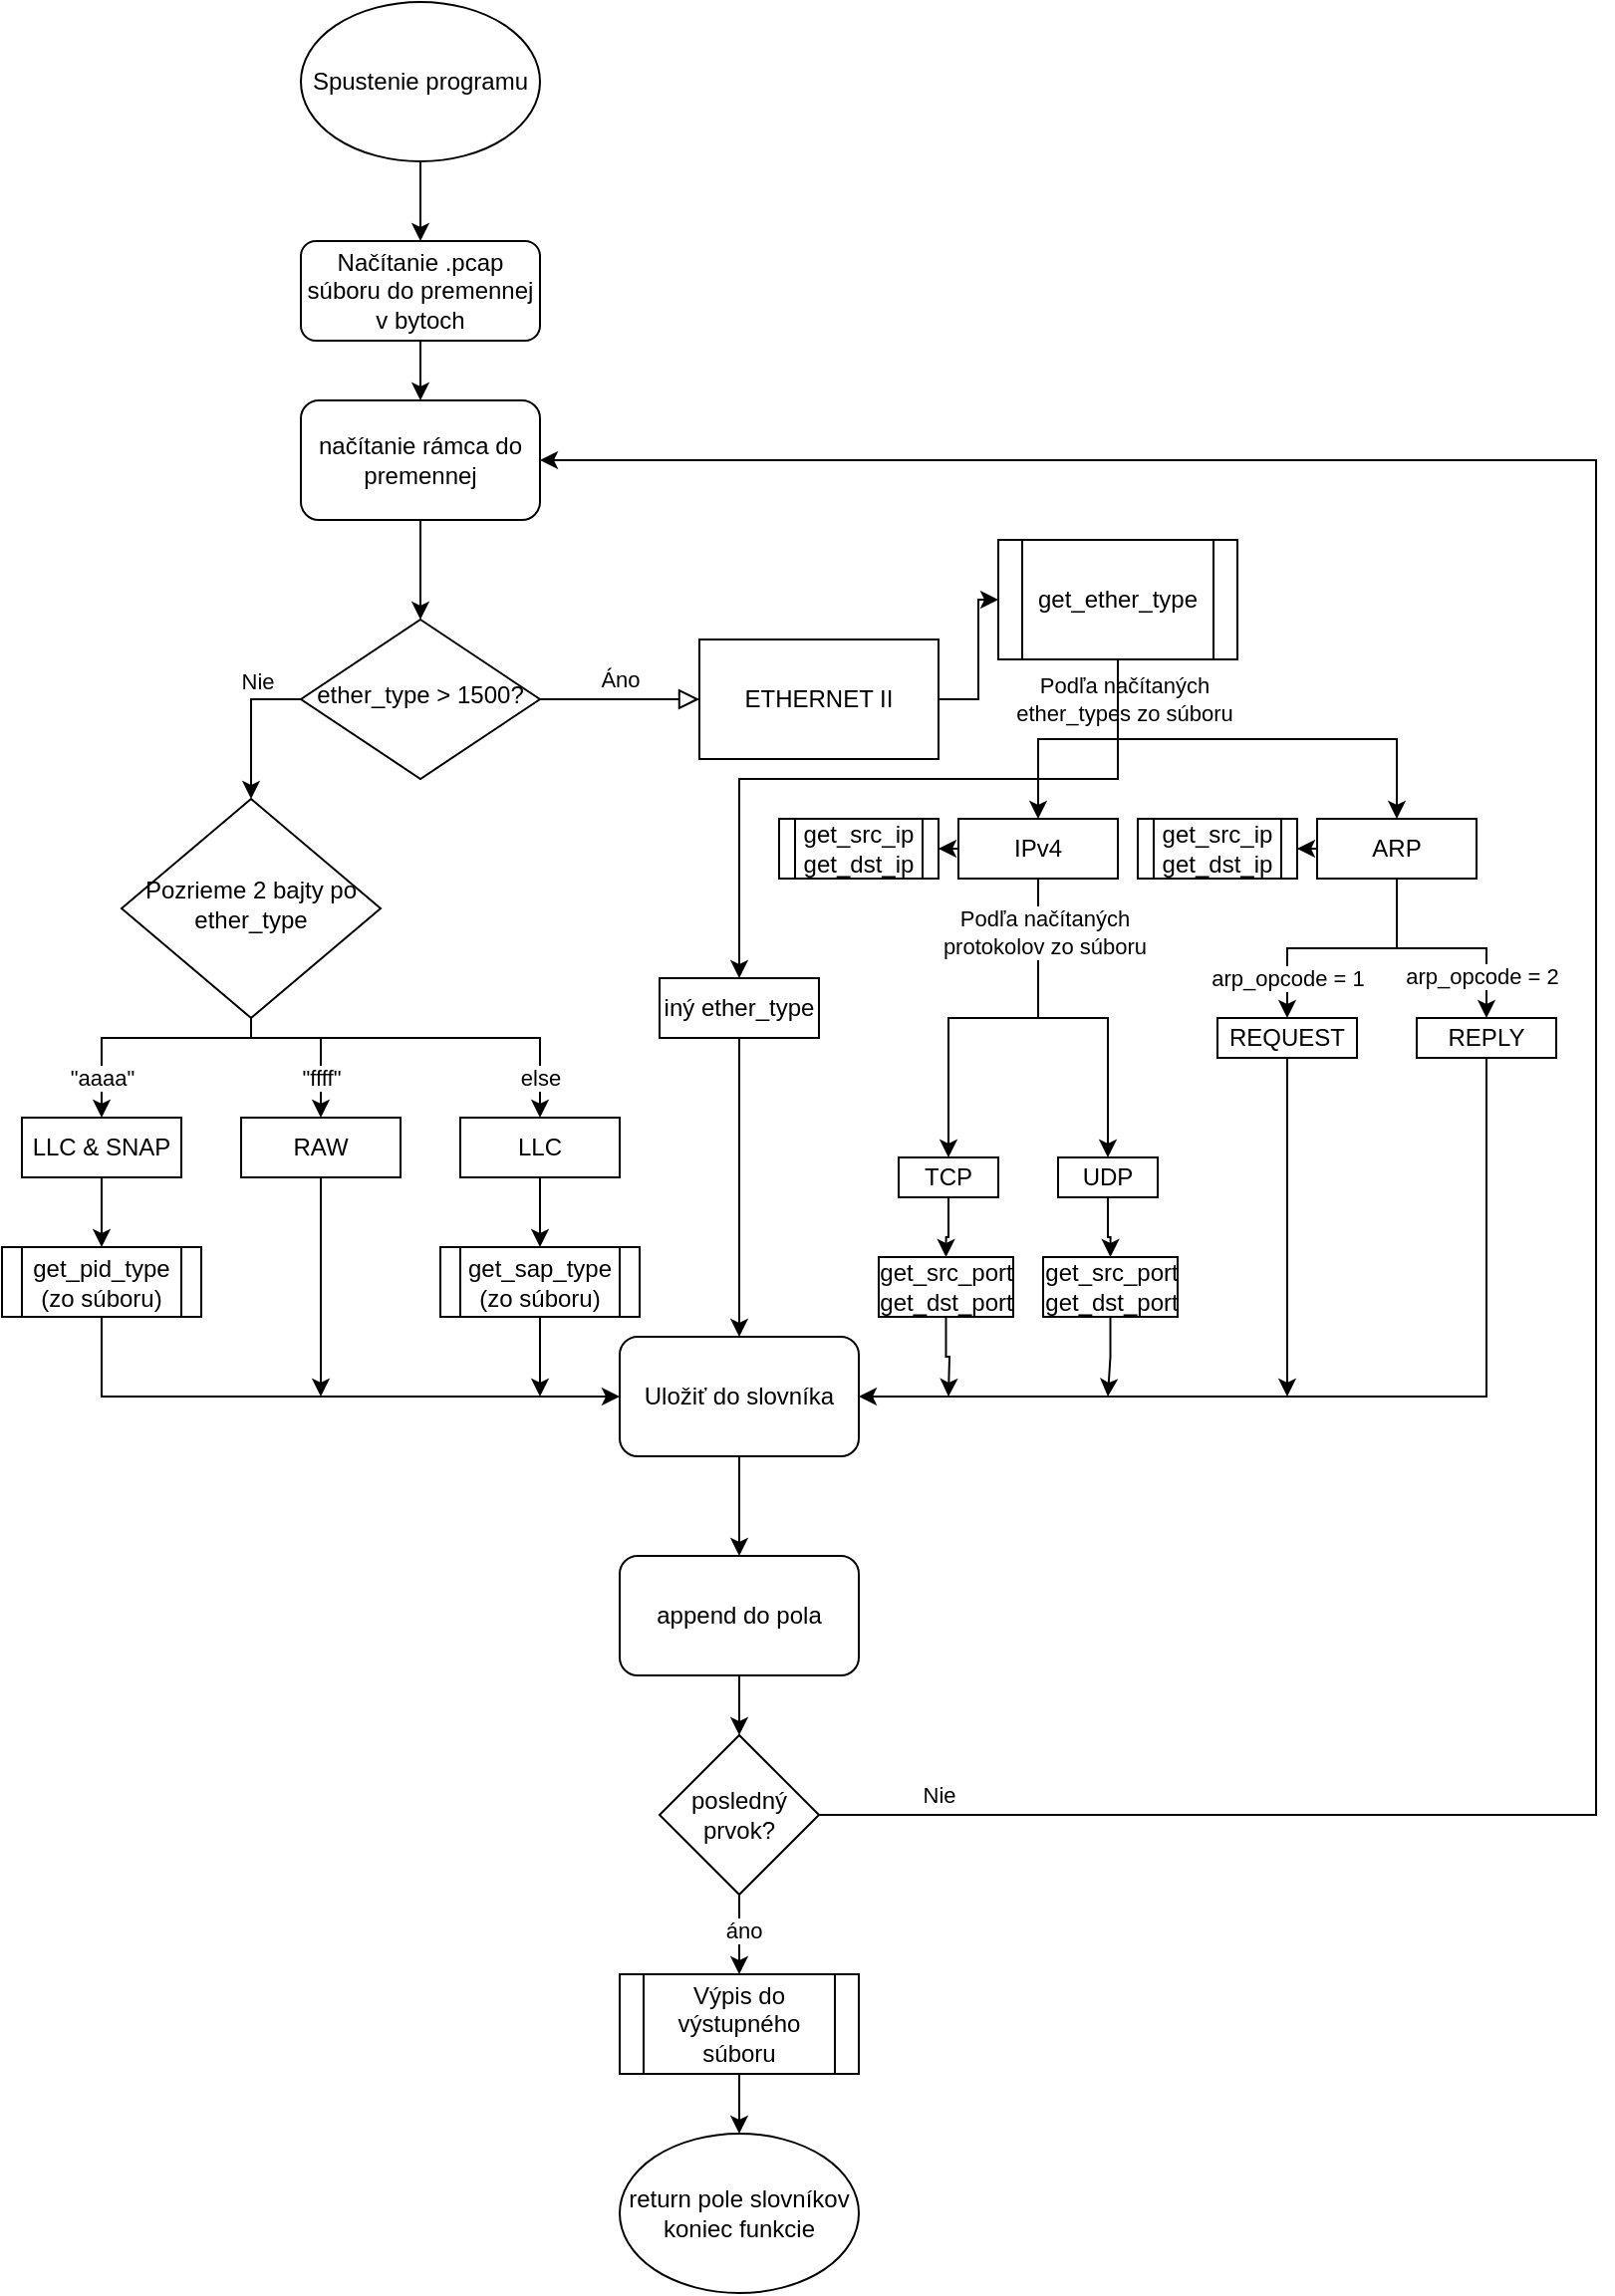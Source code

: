 <mxfile version="22.0.4" type="device">
  <diagram id="C5RBs43oDa-KdzZeNtuy" name="Page-1">
    <mxGraphModel dx="1050" dy="534" grid="1" gridSize="10" guides="1" tooltips="1" connect="1" arrows="1" fold="1" page="1" pageScale="1" pageWidth="827" pageHeight="1169" math="0" shadow="0">
      <root>
        <mxCell id="WIyWlLk6GJQsqaUBKTNV-0" />
        <mxCell id="WIyWlLk6GJQsqaUBKTNV-1" parent="WIyWlLk6GJQsqaUBKTNV-0" />
        <mxCell id="gYdCyChB4TiBAFqTstfQ-5" style="edgeStyle=orthogonalEdgeStyle;rounded=0;orthogonalLoop=1;jettySize=auto;html=1;" edge="1" parent="WIyWlLk6GJQsqaUBKTNV-1" source="WIyWlLk6GJQsqaUBKTNV-3" target="gYdCyChB4TiBAFqTstfQ-4">
          <mxGeometry relative="1" as="geometry" />
        </mxCell>
        <mxCell id="WIyWlLk6GJQsqaUBKTNV-3" value="Načítanie .pcap súboru do premennej v bytoch" style="rounded=1;whiteSpace=wrap;html=1;fontSize=12;glass=0;strokeWidth=1;shadow=0;" parent="WIyWlLk6GJQsqaUBKTNV-1" vertex="1">
          <mxGeometry x="150" y="130" width="120" height="50" as="geometry" />
        </mxCell>
        <mxCell id="WIyWlLk6GJQsqaUBKTNV-5" value="Áno" style="edgeStyle=orthogonalEdgeStyle;rounded=0;html=1;jettySize=auto;orthogonalLoop=1;fontSize=11;endArrow=block;endFill=0;endSize=8;strokeWidth=1;shadow=0;labelBackgroundColor=none;entryX=0;entryY=0.5;entryDx=0;entryDy=0;" parent="WIyWlLk6GJQsqaUBKTNV-1" source="WIyWlLk6GJQsqaUBKTNV-6" target="gYdCyChB4TiBAFqTstfQ-13" edge="1">
          <mxGeometry y="10" relative="1" as="geometry">
            <mxPoint as="offset" />
            <mxPoint x="340" y="360" as="targetPoint" />
          </mxGeometry>
        </mxCell>
        <mxCell id="gYdCyChB4TiBAFqTstfQ-12" style="edgeStyle=orthogonalEdgeStyle;rounded=0;orthogonalLoop=1;jettySize=auto;html=1;entryX=0.5;entryY=0;entryDx=0;entryDy=0;" edge="1" parent="WIyWlLk6GJQsqaUBKTNV-1" source="WIyWlLk6GJQsqaUBKTNV-6" target="gYdCyChB4TiBAFqTstfQ-11">
          <mxGeometry relative="1" as="geometry">
            <Array as="points">
              <mxPoint x="125" y="360" />
            </Array>
          </mxGeometry>
        </mxCell>
        <mxCell id="gYdCyChB4TiBAFqTstfQ-62" value="Nie" style="edgeLabel;html=1;align=center;verticalAlign=middle;resizable=0;points=[];" vertex="1" connectable="0" parent="gYdCyChB4TiBAFqTstfQ-12">
          <mxGeometry x="-0.408" y="-9" relative="1" as="geometry">
            <mxPoint as="offset" />
          </mxGeometry>
        </mxCell>
        <mxCell id="WIyWlLk6GJQsqaUBKTNV-6" value="ether_type &amp;gt; 1500?" style="rhombus;whiteSpace=wrap;html=1;shadow=0;fontFamily=Helvetica;fontSize=12;align=center;strokeWidth=1;spacing=6;spacingTop=-4;" parent="WIyWlLk6GJQsqaUBKTNV-1" vertex="1">
          <mxGeometry x="150" y="320" width="120" height="80" as="geometry" />
        </mxCell>
        <mxCell id="gYdCyChB4TiBAFqTstfQ-1" style="edgeStyle=orthogonalEdgeStyle;rounded=0;orthogonalLoop=1;jettySize=auto;html=1;entryX=0.5;entryY=0;entryDx=0;entryDy=0;" edge="1" parent="WIyWlLk6GJQsqaUBKTNV-1" source="gYdCyChB4TiBAFqTstfQ-0" target="WIyWlLk6GJQsqaUBKTNV-3">
          <mxGeometry relative="1" as="geometry" />
        </mxCell>
        <mxCell id="gYdCyChB4TiBAFqTstfQ-0" value="Spustenie programu" style="ellipse;whiteSpace=wrap;html=1;" vertex="1" parent="WIyWlLk6GJQsqaUBKTNV-1">
          <mxGeometry x="150" y="10" width="120" height="80" as="geometry" />
        </mxCell>
        <mxCell id="gYdCyChB4TiBAFqTstfQ-6" style="edgeStyle=orthogonalEdgeStyle;rounded=0;orthogonalLoop=1;jettySize=auto;html=1;entryX=0.5;entryY=0;entryDx=0;entryDy=0;" edge="1" parent="WIyWlLk6GJQsqaUBKTNV-1" source="gYdCyChB4TiBAFqTstfQ-4" target="WIyWlLk6GJQsqaUBKTNV-6">
          <mxGeometry relative="1" as="geometry" />
        </mxCell>
        <mxCell id="gYdCyChB4TiBAFqTstfQ-4" value="načítanie rámca do premennej" style="rounded=1;whiteSpace=wrap;html=1;" vertex="1" parent="WIyWlLk6GJQsqaUBKTNV-1">
          <mxGeometry x="150" y="210" width="120" height="60" as="geometry" />
        </mxCell>
        <mxCell id="gYdCyChB4TiBAFqTstfQ-38" style="edgeStyle=orthogonalEdgeStyle;rounded=0;orthogonalLoop=1;jettySize=auto;html=1;entryX=0.5;entryY=0;entryDx=0;entryDy=0;" edge="1" parent="WIyWlLk6GJQsqaUBKTNV-1" source="gYdCyChB4TiBAFqTstfQ-11" target="gYdCyChB4TiBAFqTstfQ-35">
          <mxGeometry relative="1" as="geometry">
            <Array as="points">
              <mxPoint x="125" y="530" />
              <mxPoint x="50" y="530" />
            </Array>
          </mxGeometry>
        </mxCell>
        <mxCell id="gYdCyChB4TiBAFqTstfQ-39" value="&quot;aaaa&quot;" style="edgeLabel;html=1;align=center;verticalAlign=middle;resizable=0;points=[];" vertex="1" connectable="0" parent="gYdCyChB4TiBAFqTstfQ-38">
          <mxGeometry x="-0.419" y="-8" relative="1" as="geometry">
            <mxPoint x="-49" y="28" as="offset" />
          </mxGeometry>
        </mxCell>
        <mxCell id="gYdCyChB4TiBAFqTstfQ-40" style="edgeStyle=orthogonalEdgeStyle;rounded=0;orthogonalLoop=1;jettySize=auto;html=1;entryX=0.5;entryY=0;entryDx=0;entryDy=0;" edge="1" parent="WIyWlLk6GJQsqaUBKTNV-1" source="gYdCyChB4TiBAFqTstfQ-11" target="gYdCyChB4TiBAFqTstfQ-36">
          <mxGeometry relative="1" as="geometry">
            <Array as="points">
              <mxPoint x="125" y="530" />
              <mxPoint x="160" y="530" />
            </Array>
          </mxGeometry>
        </mxCell>
        <mxCell id="gYdCyChB4TiBAFqTstfQ-41" value="&quot;ffff&quot;" style="edgeLabel;html=1;align=center;verticalAlign=middle;resizable=0;points=[];" vertex="1" connectable="0" parent="gYdCyChB4TiBAFqTstfQ-40">
          <mxGeometry x="0.241" y="8" relative="1" as="geometry">
            <mxPoint x="-8" y="12" as="offset" />
          </mxGeometry>
        </mxCell>
        <mxCell id="gYdCyChB4TiBAFqTstfQ-42" style="edgeStyle=orthogonalEdgeStyle;rounded=0;orthogonalLoop=1;jettySize=auto;html=1;entryX=0.5;entryY=0;entryDx=0;entryDy=0;" edge="1" parent="WIyWlLk6GJQsqaUBKTNV-1" source="gYdCyChB4TiBAFqTstfQ-11" target="gYdCyChB4TiBAFqTstfQ-37">
          <mxGeometry relative="1" as="geometry">
            <Array as="points">
              <mxPoint x="125" y="530" />
              <mxPoint x="270" y="530" />
            </Array>
          </mxGeometry>
        </mxCell>
        <mxCell id="gYdCyChB4TiBAFqTstfQ-43" value="else" style="edgeLabel;html=1;align=center;verticalAlign=middle;resizable=0;points=[];" vertex="1" connectable="0" parent="gYdCyChB4TiBAFqTstfQ-42">
          <mxGeometry relative="1" as="geometry">
            <mxPoint x="57" y="20" as="offset" />
          </mxGeometry>
        </mxCell>
        <mxCell id="gYdCyChB4TiBAFqTstfQ-11" value="Pozrieme 2 bajty po ether_type" style="rhombus;whiteSpace=wrap;html=1;shadow=0;fontFamily=Helvetica;fontSize=12;align=center;strokeWidth=1;spacing=6;spacingTop=-4;" vertex="1" parent="WIyWlLk6GJQsqaUBKTNV-1">
          <mxGeometry x="60" y="410" width="130" height="110" as="geometry" />
        </mxCell>
        <mxCell id="gYdCyChB4TiBAFqTstfQ-16" style="edgeStyle=orthogonalEdgeStyle;rounded=0;orthogonalLoop=1;jettySize=auto;html=1;entryX=0;entryY=0.5;entryDx=0;entryDy=0;" edge="1" parent="WIyWlLk6GJQsqaUBKTNV-1" source="gYdCyChB4TiBAFqTstfQ-13" target="gYdCyChB4TiBAFqTstfQ-15">
          <mxGeometry relative="1" as="geometry" />
        </mxCell>
        <mxCell id="gYdCyChB4TiBAFqTstfQ-13" value="ETHERNET II" style="rounded=0;whiteSpace=wrap;html=1;" vertex="1" parent="WIyWlLk6GJQsqaUBKTNV-1">
          <mxGeometry x="350" y="330" width="120" height="60" as="geometry" />
        </mxCell>
        <mxCell id="gYdCyChB4TiBAFqTstfQ-19" style="edgeStyle=orthogonalEdgeStyle;rounded=0;orthogonalLoop=1;jettySize=auto;html=1;entryX=0.5;entryY=0;entryDx=0;entryDy=0;exitX=0.5;exitY=1;exitDx=0;exitDy=0;" edge="1" parent="WIyWlLk6GJQsqaUBKTNV-1" source="gYdCyChB4TiBAFqTstfQ-15" target="gYdCyChB4TiBAFqTstfQ-18">
          <mxGeometry relative="1" as="geometry">
            <mxPoint x="610" y="430" as="sourcePoint" />
          </mxGeometry>
        </mxCell>
        <mxCell id="gYdCyChB4TiBAFqTstfQ-20" style="edgeStyle=orthogonalEdgeStyle;rounded=0;orthogonalLoop=1;jettySize=auto;html=1;entryX=0.5;entryY=0;entryDx=0;entryDy=0;" edge="1" parent="WIyWlLk6GJQsqaUBKTNV-1" source="gYdCyChB4TiBAFqTstfQ-15" target="gYdCyChB4TiBAFqTstfQ-17">
          <mxGeometry relative="1" as="geometry" />
        </mxCell>
        <mxCell id="gYdCyChB4TiBAFqTstfQ-70" value="Podľa načítaných&lt;br&gt;ether_types zo súboru" style="edgeLabel;html=1;align=center;verticalAlign=middle;resizable=0;points=[];" vertex="1" connectable="0" parent="gYdCyChB4TiBAFqTstfQ-20">
          <mxGeometry x="-0.667" y="3" relative="1" as="geometry">
            <mxPoint as="offset" />
          </mxGeometry>
        </mxCell>
        <mxCell id="gYdCyChB4TiBAFqTstfQ-99" style="edgeStyle=orthogonalEdgeStyle;rounded=0;orthogonalLoop=1;jettySize=auto;html=1;entryX=0.5;entryY=0;entryDx=0;entryDy=0;" edge="1" parent="WIyWlLk6GJQsqaUBKTNV-1" source="gYdCyChB4TiBAFqTstfQ-15" target="gYdCyChB4TiBAFqTstfQ-101">
          <mxGeometry relative="1" as="geometry">
            <mxPoint x="370" y="490" as="targetPoint" />
            <Array as="points">
              <mxPoint x="560" y="400" />
              <mxPoint x="370" y="400" />
            </Array>
          </mxGeometry>
        </mxCell>
        <mxCell id="gYdCyChB4TiBAFqTstfQ-15" value="get_ether_type" style="shape=process;whiteSpace=wrap;html=1;backgroundOutline=1;" vertex="1" parent="WIyWlLk6GJQsqaUBKTNV-1">
          <mxGeometry x="500" y="280" width="120" height="60" as="geometry" />
        </mxCell>
        <mxCell id="gYdCyChB4TiBAFqTstfQ-51" style="edgeStyle=orthogonalEdgeStyle;rounded=0;orthogonalLoop=1;jettySize=auto;html=1;entryX=0.5;entryY=0;entryDx=0;entryDy=0;exitX=0.5;exitY=1;exitDx=0;exitDy=0;" edge="1" parent="WIyWlLk6GJQsqaUBKTNV-1" source="gYdCyChB4TiBAFqTstfQ-17" target="gYdCyChB4TiBAFqTstfQ-21">
          <mxGeometry relative="1" as="geometry">
            <mxPoint x="520" y="530" as="sourcePoint" />
          </mxGeometry>
        </mxCell>
        <mxCell id="gYdCyChB4TiBAFqTstfQ-52" style="edgeStyle=orthogonalEdgeStyle;rounded=0;orthogonalLoop=1;jettySize=auto;html=1;entryX=0.5;entryY=0;entryDx=0;entryDy=0;exitX=0.5;exitY=1;exitDx=0;exitDy=0;" edge="1" parent="WIyWlLk6GJQsqaUBKTNV-1" source="gYdCyChB4TiBAFqTstfQ-17" target="gYdCyChB4TiBAFqTstfQ-22">
          <mxGeometry relative="1" as="geometry">
            <mxPoint x="520" y="520" as="sourcePoint" />
          </mxGeometry>
        </mxCell>
        <mxCell id="gYdCyChB4TiBAFqTstfQ-71" value="Podľa načítaných&lt;br&gt;protokolov zo súboru" style="edgeLabel;html=1;align=center;verticalAlign=middle;resizable=0;points=[];" vertex="1" connectable="0" parent="gYdCyChB4TiBAFqTstfQ-52">
          <mxGeometry x="-0.741" y="-1" relative="1" as="geometry">
            <mxPoint x="4" y="4" as="offset" />
          </mxGeometry>
        </mxCell>
        <mxCell id="gYdCyChB4TiBAFqTstfQ-87" style="edgeStyle=orthogonalEdgeStyle;rounded=0;orthogonalLoop=1;jettySize=auto;html=1;entryX=1;entryY=0.5;entryDx=0;entryDy=0;" edge="1" parent="WIyWlLk6GJQsqaUBKTNV-1" source="gYdCyChB4TiBAFqTstfQ-17" target="gYdCyChB4TiBAFqTstfQ-85">
          <mxGeometry relative="1" as="geometry" />
        </mxCell>
        <mxCell id="gYdCyChB4TiBAFqTstfQ-17" value="IPv4" style="whiteSpace=wrap;html=1;" vertex="1" parent="WIyWlLk6GJQsqaUBKTNV-1">
          <mxGeometry x="480" y="420" width="80" height="30" as="geometry" />
        </mxCell>
        <mxCell id="gYdCyChB4TiBAFqTstfQ-53" style="edgeStyle=orthogonalEdgeStyle;rounded=0;orthogonalLoop=1;jettySize=auto;html=1;entryX=0.5;entryY=0;entryDx=0;entryDy=0;" edge="1" parent="WIyWlLk6GJQsqaUBKTNV-1" source="gYdCyChB4TiBAFqTstfQ-18" target="gYdCyChB4TiBAFqTstfQ-27">
          <mxGeometry relative="1" as="geometry" />
        </mxCell>
        <mxCell id="gYdCyChB4TiBAFqTstfQ-72" value="arp_opcode = 1" style="edgeLabel;html=1;align=center;verticalAlign=middle;resizable=0;points=[];" vertex="1" connectable="0" parent="gYdCyChB4TiBAFqTstfQ-53">
          <mxGeometry x="0.315" relative="1" as="geometry">
            <mxPoint x="-8" y="15" as="offset" />
          </mxGeometry>
        </mxCell>
        <mxCell id="gYdCyChB4TiBAFqTstfQ-54" style="edgeStyle=orthogonalEdgeStyle;rounded=0;orthogonalLoop=1;jettySize=auto;html=1;entryX=0.5;entryY=0;entryDx=0;entryDy=0;" edge="1" parent="WIyWlLk6GJQsqaUBKTNV-1" source="gYdCyChB4TiBAFqTstfQ-18" target="gYdCyChB4TiBAFqTstfQ-28">
          <mxGeometry relative="1" as="geometry" />
        </mxCell>
        <mxCell id="gYdCyChB4TiBAFqTstfQ-73" value="arp_opcode = 2&amp;nbsp;" style="edgeLabel;html=1;align=center;verticalAlign=middle;resizable=0;points=[];" vertex="1" connectable="0" parent="gYdCyChB4TiBAFqTstfQ-54">
          <mxGeometry x="0.631" y="-1" relative="1" as="geometry">
            <mxPoint as="offset" />
          </mxGeometry>
        </mxCell>
        <mxCell id="gYdCyChB4TiBAFqTstfQ-90" style="edgeStyle=orthogonalEdgeStyle;rounded=0;orthogonalLoop=1;jettySize=auto;html=1;entryX=1;entryY=0.5;entryDx=0;entryDy=0;" edge="1" parent="WIyWlLk6GJQsqaUBKTNV-1" source="gYdCyChB4TiBAFqTstfQ-18" target="gYdCyChB4TiBAFqTstfQ-89">
          <mxGeometry relative="1" as="geometry" />
        </mxCell>
        <mxCell id="gYdCyChB4TiBAFqTstfQ-18" value="ARP" style="whiteSpace=wrap;html=1;" vertex="1" parent="WIyWlLk6GJQsqaUBKTNV-1">
          <mxGeometry x="660" y="420" width="80" height="30" as="geometry" />
        </mxCell>
        <mxCell id="gYdCyChB4TiBAFqTstfQ-78" style="edgeStyle=orthogonalEdgeStyle;rounded=0;orthogonalLoop=1;jettySize=auto;html=1;entryX=0.5;entryY=0;entryDx=0;entryDy=0;" edge="1" parent="WIyWlLk6GJQsqaUBKTNV-1" source="gYdCyChB4TiBAFqTstfQ-21" target="gYdCyChB4TiBAFqTstfQ-76">
          <mxGeometry relative="1" as="geometry" />
        </mxCell>
        <mxCell id="gYdCyChB4TiBAFqTstfQ-21" value="TCP" style="whiteSpace=wrap;html=1;" vertex="1" parent="WIyWlLk6GJQsqaUBKTNV-1">
          <mxGeometry x="450" y="590" width="50" height="20" as="geometry" />
        </mxCell>
        <mxCell id="gYdCyChB4TiBAFqTstfQ-83" style="edgeStyle=orthogonalEdgeStyle;rounded=0;orthogonalLoop=1;jettySize=auto;html=1;entryX=0.5;entryY=0;entryDx=0;entryDy=0;" edge="1" parent="WIyWlLk6GJQsqaUBKTNV-1" source="gYdCyChB4TiBAFqTstfQ-22" target="gYdCyChB4TiBAFqTstfQ-82">
          <mxGeometry relative="1" as="geometry" />
        </mxCell>
        <mxCell id="gYdCyChB4TiBAFqTstfQ-22" value="UDP" style="whiteSpace=wrap;html=1;" vertex="1" parent="WIyWlLk6GJQsqaUBKTNV-1">
          <mxGeometry x="530" y="590" width="50" height="20" as="geometry" />
        </mxCell>
        <mxCell id="gYdCyChB4TiBAFqTstfQ-56" style="edgeStyle=orthogonalEdgeStyle;rounded=0;orthogonalLoop=1;jettySize=auto;html=1;" edge="1" parent="WIyWlLk6GJQsqaUBKTNV-1" source="gYdCyChB4TiBAFqTstfQ-27">
          <mxGeometry relative="1" as="geometry">
            <mxPoint x="645" y="710" as="targetPoint" />
          </mxGeometry>
        </mxCell>
        <mxCell id="gYdCyChB4TiBAFqTstfQ-27" value="REQUEST" style="whiteSpace=wrap;html=1;" vertex="1" parent="WIyWlLk6GJQsqaUBKTNV-1">
          <mxGeometry x="610" y="520" width="70" height="20" as="geometry" />
        </mxCell>
        <mxCell id="gYdCyChB4TiBAFqTstfQ-55" style="edgeStyle=orthogonalEdgeStyle;rounded=0;orthogonalLoop=1;jettySize=auto;html=1;entryX=1;entryY=0.5;entryDx=0;entryDy=0;" edge="1" parent="WIyWlLk6GJQsqaUBKTNV-1" source="gYdCyChB4TiBAFqTstfQ-28" target="gYdCyChB4TiBAFqTstfQ-44">
          <mxGeometry relative="1" as="geometry">
            <Array as="points">
              <mxPoint x="745" y="710" />
            </Array>
          </mxGeometry>
        </mxCell>
        <mxCell id="gYdCyChB4TiBAFqTstfQ-28" value="REPLY" style="whiteSpace=wrap;html=1;" vertex="1" parent="WIyWlLk6GJQsqaUBKTNV-1">
          <mxGeometry x="710" y="520" width="70" height="20" as="geometry" />
        </mxCell>
        <mxCell id="gYdCyChB4TiBAFqTstfQ-93" style="edgeStyle=orthogonalEdgeStyle;rounded=0;orthogonalLoop=1;jettySize=auto;html=1;entryX=0.5;entryY=0;entryDx=0;entryDy=0;" edge="1" parent="WIyWlLk6GJQsqaUBKTNV-1" source="gYdCyChB4TiBAFqTstfQ-35" target="gYdCyChB4TiBAFqTstfQ-92">
          <mxGeometry relative="1" as="geometry" />
        </mxCell>
        <mxCell id="gYdCyChB4TiBAFqTstfQ-35" value="LLC &amp;amp; SNAP" style="whiteSpace=wrap;html=1;" vertex="1" parent="WIyWlLk6GJQsqaUBKTNV-1">
          <mxGeometry x="10" y="570" width="80" height="30" as="geometry" />
        </mxCell>
        <mxCell id="gYdCyChB4TiBAFqTstfQ-97" style="edgeStyle=orthogonalEdgeStyle;rounded=0;orthogonalLoop=1;jettySize=auto;html=1;" edge="1" parent="WIyWlLk6GJQsqaUBKTNV-1" source="gYdCyChB4TiBAFqTstfQ-36">
          <mxGeometry relative="1" as="geometry">
            <mxPoint x="160" y="710" as="targetPoint" />
          </mxGeometry>
        </mxCell>
        <mxCell id="gYdCyChB4TiBAFqTstfQ-36" value="RAW" style="whiteSpace=wrap;html=1;" vertex="1" parent="WIyWlLk6GJQsqaUBKTNV-1">
          <mxGeometry x="120" y="570" width="80" height="30" as="geometry" />
        </mxCell>
        <mxCell id="gYdCyChB4TiBAFqTstfQ-95" style="edgeStyle=orthogonalEdgeStyle;rounded=0;orthogonalLoop=1;jettySize=auto;html=1;entryX=0.5;entryY=0;entryDx=0;entryDy=0;" edge="1" parent="WIyWlLk6GJQsqaUBKTNV-1" source="gYdCyChB4TiBAFqTstfQ-37" target="gYdCyChB4TiBAFqTstfQ-94">
          <mxGeometry relative="1" as="geometry" />
        </mxCell>
        <mxCell id="gYdCyChB4TiBAFqTstfQ-37" value="LLC" style="whiteSpace=wrap;html=1;" vertex="1" parent="WIyWlLk6GJQsqaUBKTNV-1">
          <mxGeometry x="230" y="570" width="80" height="30" as="geometry" />
        </mxCell>
        <mxCell id="gYdCyChB4TiBAFqTstfQ-59" style="edgeStyle=orthogonalEdgeStyle;rounded=0;orthogonalLoop=1;jettySize=auto;html=1;entryX=0.5;entryY=0;entryDx=0;entryDy=0;" edge="1" parent="WIyWlLk6GJQsqaUBKTNV-1" source="gYdCyChB4TiBAFqTstfQ-44" target="gYdCyChB4TiBAFqTstfQ-45">
          <mxGeometry relative="1" as="geometry" />
        </mxCell>
        <mxCell id="gYdCyChB4TiBAFqTstfQ-44" value="Uložiť do slovníka" style="rounded=1;whiteSpace=wrap;html=1;" vertex="1" parent="WIyWlLk6GJQsqaUBKTNV-1">
          <mxGeometry x="310" y="680" width="120" height="60" as="geometry" />
        </mxCell>
        <mxCell id="gYdCyChB4TiBAFqTstfQ-64" style="edgeStyle=orthogonalEdgeStyle;rounded=0;orthogonalLoop=1;jettySize=auto;html=1;entryX=0.5;entryY=0;entryDx=0;entryDy=0;" edge="1" parent="WIyWlLk6GJQsqaUBKTNV-1" source="gYdCyChB4TiBAFqTstfQ-45" target="gYdCyChB4TiBAFqTstfQ-63">
          <mxGeometry relative="1" as="geometry" />
        </mxCell>
        <mxCell id="gYdCyChB4TiBAFqTstfQ-45" value="append do pola" style="rounded=1;whiteSpace=wrap;html=1;" vertex="1" parent="WIyWlLk6GJQsqaUBKTNV-1">
          <mxGeometry x="310" y="790" width="120" height="60" as="geometry" />
        </mxCell>
        <mxCell id="gYdCyChB4TiBAFqTstfQ-66" style="edgeStyle=orthogonalEdgeStyle;rounded=0;orthogonalLoop=1;jettySize=auto;html=1;entryX=0.5;entryY=0;entryDx=0;entryDy=0;" edge="1" parent="WIyWlLk6GJQsqaUBKTNV-1" source="gYdCyChB4TiBAFqTstfQ-63" target="gYdCyChB4TiBAFqTstfQ-104">
          <mxGeometry relative="1" as="geometry">
            <mxPoint x="370" y="990" as="targetPoint" />
          </mxGeometry>
        </mxCell>
        <mxCell id="gYdCyChB4TiBAFqTstfQ-67" value="áno" style="edgeLabel;html=1;align=center;verticalAlign=middle;resizable=0;points=[];" vertex="1" connectable="0" parent="gYdCyChB4TiBAFqTstfQ-66">
          <mxGeometry x="-0.088" y="2" relative="1" as="geometry">
            <mxPoint as="offset" />
          </mxGeometry>
        </mxCell>
        <mxCell id="gYdCyChB4TiBAFqTstfQ-68" style="edgeStyle=orthogonalEdgeStyle;rounded=0;orthogonalLoop=1;jettySize=auto;html=1;entryX=1;entryY=0.5;entryDx=0;entryDy=0;" edge="1" parent="WIyWlLk6GJQsqaUBKTNV-1" source="gYdCyChB4TiBAFqTstfQ-63" target="gYdCyChB4TiBAFqTstfQ-4">
          <mxGeometry relative="1" as="geometry">
            <Array as="points">
              <mxPoint x="800" y="920" />
              <mxPoint x="800" y="240" />
            </Array>
          </mxGeometry>
        </mxCell>
        <mxCell id="gYdCyChB4TiBAFqTstfQ-69" value="Nie" style="edgeLabel;html=1;align=center;verticalAlign=middle;resizable=0;points=[];" vertex="1" connectable="0" parent="gYdCyChB4TiBAFqTstfQ-68">
          <mxGeometry x="-0.899" y="-2" relative="1" as="geometry">
            <mxPoint x="-21" y="-12" as="offset" />
          </mxGeometry>
        </mxCell>
        <mxCell id="gYdCyChB4TiBAFqTstfQ-63" value="posledný prvok?" style="rhombus;whiteSpace=wrap;html=1;" vertex="1" parent="WIyWlLk6GJQsqaUBKTNV-1">
          <mxGeometry x="330" y="880" width="80" height="80" as="geometry" />
        </mxCell>
        <mxCell id="gYdCyChB4TiBAFqTstfQ-65" value="return pole slovníkov&lt;br&gt;koniec funkcie" style="ellipse;whiteSpace=wrap;html=1;" vertex="1" parent="WIyWlLk6GJQsqaUBKTNV-1">
          <mxGeometry x="310" y="1080" width="120" height="80" as="geometry" />
        </mxCell>
        <mxCell id="gYdCyChB4TiBAFqTstfQ-79" style="edgeStyle=orthogonalEdgeStyle;rounded=0;orthogonalLoop=1;jettySize=auto;html=1;" edge="1" parent="WIyWlLk6GJQsqaUBKTNV-1" source="gYdCyChB4TiBAFqTstfQ-76">
          <mxGeometry relative="1" as="geometry">
            <mxPoint x="475" y="710" as="targetPoint" />
          </mxGeometry>
        </mxCell>
        <mxCell id="gYdCyChB4TiBAFqTstfQ-76" value="get_src_port&lt;br&gt;get_dst_port" style="whiteSpace=wrap;html=1;" vertex="1" parent="WIyWlLk6GJQsqaUBKTNV-1">
          <mxGeometry x="440" y="640" width="67.5" height="30" as="geometry" />
        </mxCell>
        <mxCell id="gYdCyChB4TiBAFqTstfQ-84" style="edgeStyle=orthogonalEdgeStyle;rounded=0;orthogonalLoop=1;jettySize=auto;html=1;" edge="1" parent="WIyWlLk6GJQsqaUBKTNV-1" source="gYdCyChB4TiBAFqTstfQ-82">
          <mxGeometry relative="1" as="geometry">
            <mxPoint x="555" y="710" as="targetPoint" />
          </mxGeometry>
        </mxCell>
        <mxCell id="gYdCyChB4TiBAFqTstfQ-82" value="get_src_port&lt;br&gt;get_dst_port" style="whiteSpace=wrap;html=1;" vertex="1" parent="WIyWlLk6GJQsqaUBKTNV-1">
          <mxGeometry x="522.5" y="640" width="67.5" height="30" as="geometry" />
        </mxCell>
        <mxCell id="gYdCyChB4TiBAFqTstfQ-85" value="get_src_ip&lt;br&gt;get_dst_ip" style="shape=process;whiteSpace=wrap;html=1;backgroundOutline=1;" vertex="1" parent="WIyWlLk6GJQsqaUBKTNV-1">
          <mxGeometry x="390" y="420" width="80" height="30" as="geometry" />
        </mxCell>
        <mxCell id="gYdCyChB4TiBAFqTstfQ-89" value="get_src_ip&lt;br&gt;get_dst_ip" style="shape=process;whiteSpace=wrap;html=1;backgroundOutline=1;" vertex="1" parent="WIyWlLk6GJQsqaUBKTNV-1">
          <mxGeometry x="570" y="420" width="80" height="30" as="geometry" />
        </mxCell>
        <mxCell id="gYdCyChB4TiBAFqTstfQ-96" style="edgeStyle=orthogonalEdgeStyle;rounded=0;orthogonalLoop=1;jettySize=auto;html=1;entryX=0;entryY=0.5;entryDx=0;entryDy=0;" edge="1" parent="WIyWlLk6GJQsqaUBKTNV-1" source="gYdCyChB4TiBAFqTstfQ-92" target="gYdCyChB4TiBAFqTstfQ-44">
          <mxGeometry relative="1" as="geometry">
            <Array as="points">
              <mxPoint x="50" y="710" />
            </Array>
          </mxGeometry>
        </mxCell>
        <mxCell id="gYdCyChB4TiBAFqTstfQ-92" value="get_pid_type&lt;br&gt;(zo súboru)" style="shape=process;whiteSpace=wrap;html=1;backgroundOutline=1;" vertex="1" parent="WIyWlLk6GJQsqaUBKTNV-1">
          <mxGeometry y="635" width="100" height="35" as="geometry" />
        </mxCell>
        <mxCell id="gYdCyChB4TiBAFqTstfQ-98" style="edgeStyle=orthogonalEdgeStyle;rounded=0;orthogonalLoop=1;jettySize=auto;html=1;" edge="1" parent="WIyWlLk6GJQsqaUBKTNV-1" source="gYdCyChB4TiBAFqTstfQ-94">
          <mxGeometry relative="1" as="geometry">
            <mxPoint x="270" y="710" as="targetPoint" />
          </mxGeometry>
        </mxCell>
        <mxCell id="gYdCyChB4TiBAFqTstfQ-94" value="get_sap_type&lt;br&gt;(zo súboru)" style="shape=process;whiteSpace=wrap;html=1;backgroundOutline=1;" vertex="1" parent="WIyWlLk6GJQsqaUBKTNV-1">
          <mxGeometry x="220" y="635" width="100" height="35" as="geometry" />
        </mxCell>
        <mxCell id="gYdCyChB4TiBAFqTstfQ-102" style="edgeStyle=orthogonalEdgeStyle;rounded=0;orthogonalLoop=1;jettySize=auto;html=1;entryX=0.5;entryY=0;entryDx=0;entryDy=0;" edge="1" parent="WIyWlLk6GJQsqaUBKTNV-1" source="gYdCyChB4TiBAFqTstfQ-101" target="gYdCyChB4TiBAFqTstfQ-44">
          <mxGeometry relative="1" as="geometry" />
        </mxCell>
        <mxCell id="gYdCyChB4TiBAFqTstfQ-101" value="iný ether_type" style="whiteSpace=wrap;html=1;" vertex="1" parent="WIyWlLk6GJQsqaUBKTNV-1">
          <mxGeometry x="330" y="500" width="80" height="30" as="geometry" />
        </mxCell>
        <mxCell id="gYdCyChB4TiBAFqTstfQ-105" style="edgeStyle=orthogonalEdgeStyle;rounded=0;orthogonalLoop=1;jettySize=auto;html=1;entryX=0.5;entryY=0;entryDx=0;entryDy=0;" edge="1" parent="WIyWlLk6GJQsqaUBKTNV-1" source="gYdCyChB4TiBAFqTstfQ-104" target="gYdCyChB4TiBAFqTstfQ-65">
          <mxGeometry relative="1" as="geometry" />
        </mxCell>
        <mxCell id="gYdCyChB4TiBAFqTstfQ-104" value="Výpis do výstupného súboru" style="shape=process;whiteSpace=wrap;html=1;backgroundOutline=1;" vertex="1" parent="WIyWlLk6GJQsqaUBKTNV-1">
          <mxGeometry x="310" y="1000" width="120" height="50" as="geometry" />
        </mxCell>
      </root>
    </mxGraphModel>
  </diagram>
</mxfile>
